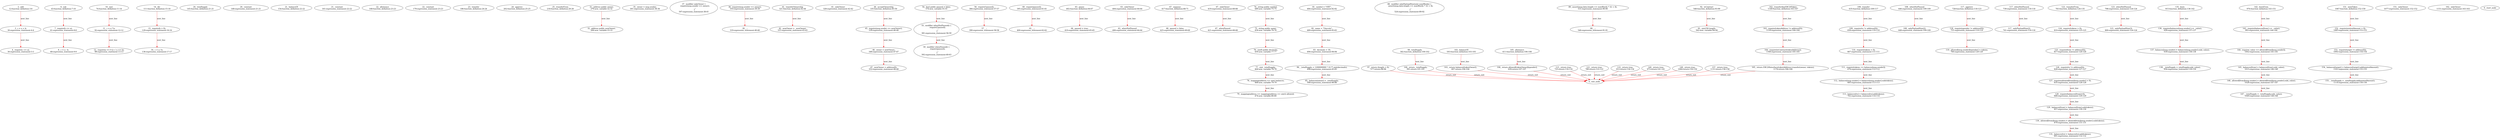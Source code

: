 digraph  {
12 [label="2_ add\n12-function_definition-3-6", type_label=function_definition];
30 [label="3_ c = a + b;\n30-expression_statement-4-4", type_label=expression_statement];
36 [label="4_ require(c >= a);\n36-expression_statement-5-5", type_label=expression_statement];
43 [label="6_ sub\n43-function_definition-7-10", type_label=function_definition];
61 [label="7_ require(b <= a);\n61-expression_statement-8-8", type_label=expression_statement];
68 [label="8_ c = a - b;\n68-expression_statement-9-9", type_label=expression_statement];
74 [label="10_ mul\n74-function_definition-11-14", type_label=function_definition];
92 [label="11_ c = a * b;\n92-expression_statement-12-12", type_label=expression_statement];
98 [label="12_ require(a == 0 || c / a == b);\n98-expression_statement-13-13", type_label=expression_statement];
111 [label="14_ div\n111-function_definition-15-18", type_label=function_definition];
129 [label="15_ require(b > 0);\n129-expression_statement-16-16", type_label=expression_statement];
136 [label="16_ c = a / b;\n136-expression_statement-17-17", type_label=expression_statement];
145 [label="20_ totalSupply\n145-function_definition-21-21", type_label=function_definition];
148 [label="20_ constant\n148-expression_statement-21-21", type_label=expression_statement];
154 [label="21_ balanceOf\n154-function_definition-22-22", type_label=function_definition];
161 [label="21_ constant\n161-expression_statement-22-22", type_label=expression_statement];
168 [label="22_ allowance\n168-function_definition-23-23", type_label=function_definition];
179 [label="22_ constant\n179-expression_statement-23-23", type_label=expression_statement];
186 [label="23_ transfer\n186-function_definition-24-24", type_label=function_definition];
202 [label="24_ approve\n202-function_definition-25-25", type_label=function_definition];
218 [label="25_ transferFrom\n218-function_definition-26-26", type_label=function_definition];
279 [label="31_ address public owner;\n279-new_variable-32-32", type_label=new_variable];
284 [label="32_ address public newOwner;\n284-new_variable-33-33", type_label=new_variable];
301 [label="35_ owner = msg.sender;\n301-expression_statement-36-36", type_label=expression_statement];
307 [label="37_ modifier onlyOwner {\n    require(msg.sender == owner);\n    _;\n  }\n307-expression_statement-38-41", type_label=expression_statement];
310 [label="38_ require(msg.sender == owner);\n310-expression_statement-39-39", type_label=expression_statement];
319 [label="39_ _;\n319-expression_statement-40-40", type_label=expression_statement];
321 [label="41_ transferOwnership\n321-function_definition-42-44", type_label=function_definition];
328 [label="41_ onlyOwner\n328-expression_statement-42-42", type_label=expression_statement];
331 [label="42_ newOwner = _newOwner;\n331-expression_statement-43-43", type_label=expression_statement];
335 [label="44_ acceptOwnership\n335-function_definition-45-50", type_label=function_definition];
339 [label="45_ require(msg.sender == newOwner);\n339-expression_statement-46-46", type_label=expression_statement];
348 [label="46_ owner = newOwner;\n348-expression_statement-47-47", type_label=expression_statement];
352 [label="47_ newOwner = address(0);\n352-expression_statement-48-48", type_label=expression_statement];
374 [label="54_ bool public paused = false;\n374-new_variable-55-55", type_label=new_variable];
381 [label="55_ modifier whenNotPaused() {\n    require(!paused);\n    _;\n  }\n381-expression_statement-56-59", type_label=expression_statement];
384 [label="56_ require(!paused);\n384-expression_statement-57-57", type_label=expression_statement];
390 [label="57_ _;\n390-expression_statement-58-58", type_label=expression_statement];
392 [label="59_ modifier whenPaused() {\n    require(paused);\n    _;\n  }\n392-expression_statement-60-63", type_label=expression_statement];
395 [label="60_ require(paused);\n395-expression_statement-61-61", type_label=expression_statement];
400 [label="61_ _;\n400-expression_statement-62-62", type_label=expression_statement];
402 [label="63_ pause\n402-function_definition-64-67", type_label=function_definition];
404 [label="63_ onlyOwner\n404-expression_statement-64-64", type_label=expression_statement];
406 [label="63_ whenNotPaused\n406-expression_statement-64-64", type_label=expression_statement];
410 [label="64_ paused = true;\n410-expression_statement-65-65", type_label=expression_statement];
417 [label="67_ unpause\n417-function_definition-68-71", type_label=function_definition];
419 [label="67_ onlyOwner\n419-expression_statement-68-68", type_label=expression_statement];
421 [label="67_ whenPaused\n421-expression_statement-68-68", type_label=expression_statement];
425 [label="68_ paused = false;\n425-expression_statement-69-69", type_label=expression_statement];
449 [label="74_ string public symbol;\n449-new_variable-75-75", type_label=new_variable];
454 [label="75_ string public name;\n454-new_variable-76-76", type_label=new_variable];
459 [label="76_ uint8 public decimals;\n459-new_variable-77-77", type_label=new_variable];
464 [label="77_ uint _totalSupply;\n464-new_variable-78-78", type_label=new_variable];
468 [label="78_ mapping(address => uint) balances;\n468-new_variable-79-79", type_label=new_variable];
474 [label="79_ mapping(address => mapping(address => uint)) allowed;\n474-new_variable-80-80", type_label=new_variable];
484 [label="81_ symbol = \"OXY\";\n484-expression_statement-82-82", type_label=expression_statement];
489 [label="82_ name = \"Oxycoin\";\n489-expression_statement-83-83", type_label=expression_statement];
494 [label="83_ decimals = 18;\n494-expression_statement-84-84", type_label=expression_statement];
498 [label="84_ _totalSupply = 1200000000 * 10 ** uint(decimals);\n498-expression_statement-85-85", type_label=expression_statement];
508 [label="85_ balances[owner] = _totalSupply;\n508-expression_statement-86-86", type_label=expression_statement];
524 [label="88_ modifier onlyPayloadSize(uint numWords) {\n    assert(msg.data.length >= numWords * 32 + 4);\n    _;\n  }\n524-expression_statement-89-92", type_label=expression_statement];
531 [label="89_ assert(msg.data.length >= numWords * 32 + 4);\n531-expression_statement-90-90", type_label=expression_statement];
546 [label="90_ _;\n546-expression_statement-91-91", type_label=expression_statement];
548 [label="92_ isContract\n548-function_definition-93-99", type_label=function_definition];
562 [label="93_ uint256 length;\n562-new_variable-94-94", type_label=new_variable];
577 [label="97_ return (length > 0);\n577-return-98-98", type_label=return];
582 [label="99_ totalSupply\n582-function_definition-100-102", type_label=function_definition];
591 [label="100_ return _totalSupply;\n591-return-101-101", type_label=return];
593 [label="102_ balanceOf\n593-function_definition-103-105", type_label=function_definition];
607 [label="103_ return balances[tokenOwner];\n607-return-104-104", type_label=return];
611 [label="105_ allowance\n611-function_definition-106-108", type_label=function_definition];
629 [label="106_ return allowed[tokenOwner][spender];\n629-return-107-107", type_label=return];
635 [label="108_ transfer\n635-function_definition-109-117", type_label=function_definition];
646 [label="108_ whenNotPaused\n646-expression_statement-109-109", type_label=expression_statement];
648 [label="108_ onlyPayloadSize(2)\n648-expression_statement-109-109", type_label=expression_statement];
658 [label="109_ require(to != address(0));\n658-expression_statement-110-110", type_label=expression_statement];
667 [label="110_ require(tokens > 0);\n667-expression_statement-111-111", type_label=expression_statement];
674 [label="111_ require(tokens <= balances[msg.sender]);\n674-expression_statement-112-112", type_label=expression_statement];
685 [label="112_ balances[msg.sender] = balances[msg.sender].sub(tokens);\n685-expression_statement-113-113", type_label=expression_statement];
702 [label="113_ balances[to] = balances[to].add(tokens);\n702-expression_statement-114-114", type_label=expression_statement];
725 [label="115_ return true;\n725-return-116-116", type_label=return];
728 [label="117_ approve\n728-function_definition-118-123", type_label=function_definition];
739 [label="117_ whenNotPaused\n739-expression_statement-118-118", type_label=expression_statement];
741 [label="117_ onlyPayloadSize(2)\n741-expression_statement-118-118", type_label=expression_statement];
751 [label="118_ require(spender != address(0));\n751-expression_statement-119-119", type_label=expression_statement];
760 [label="119_ allowed[msg.sender][spender] = tokens;\n760-expression_statement-120-120", type_label=expression_statement];
780 [label="121_ return true;\n780-return-122-122", type_label=return];
783 [label="123_ transferFrom\n783-function_definition-124-135", type_label=function_definition];
798 [label="123_ whenNotPaused\n798-expression_statement-124-124", type_label=expression_statement];
800 [label="123_ onlyPayloadSize(3)\n800-expression_statement-124-124", type_label=expression_statement];
810 [label="124_ require(tokens > 0);\n810-expression_statement-125-125", type_label=expression_statement];
817 [label="125_ require(from != address(0));\n817-expression_statement-126-126", type_label=expression_statement];
826 [label="126_ require(to != address(0));\n826-expression_statement-127-127", type_label=expression_statement];
835 [label="127_ require(allowed[from][msg.sender] > 0);\n835-expression_statement-128-128", type_label=expression_statement];
848 [label="128_ require(balances[from]>0);\n848-expression_statement-129-129", type_label=expression_statement];
857 [label="129_ balances[from] = balances[from].sub(tokens);\n857-expression_statement-130-130", type_label=expression_statement];
870 [label="130_ allowed[from][msg.sender] = allowed[from][msg.sender].sub(tokens);\n870-expression_statement-131-131", type_label=expression_statement];
891 [label="131_ balances[to] = balances[to].add(tokens);\n891-expression_statement-132-132", type_label=expression_statement];
912 [label="133_ return true;\n912-return-134-134", type_label=return];
915 [label="135_ burn\n915-function_definition-136-142", type_label=function_definition];
928 [label="136_ require(balances[msg.sender] >= _value);\n928-expression_statement-137-137", type_label=expression_statement];
939 [label="137_ balances[msg.sender] = balances[msg.sender].sub(_value);\n939-expression_statement-138-138", type_label=expression_statement];
956 [label="138_ _totalSupply =_totalSupply.sub(_value);\n956-expression_statement-139-139", type_label=expression_statement];
973 [label="140_ return true;\n973-return-141-141", type_label=return];
976 [label="142_ burnFrom\n976-function_definition-143-151", type_label=function_definition];
993 [label="143_ require(balances[from] >= _value);\n993-expression_statement-144-144", type_label=expression_statement];
1002 [label="144_ require(_value <= allowed[from][msg.sender]);\n1002-expression_statement-145-145", type_label=expression_statement];
1015 [label="145_ balances[from] = balances[from].sub(_value);\n1015-expression_statement-146-146", type_label=expression_statement];
1028 [label="146_ allowed[from][msg.sender] = allowed[from][msg.sender].sub(_value);\n1028-expression_statement-147-147", type_label=expression_statement];
1049 [label="147_ _totalSupply = _totalSupply.sub(_value);\n1049-expression_statement-148-148", type_label=expression_statement];
1064 [label="149_ return true;\n1064-return-150-150", type_label=return];
1067 [label="151_ mintToken\n1067-function_definition-152-159", type_label=function_definition];
1077 [label="151_ onlyOwner\n1077-expression_statement-152-152", type_label=expression_statement];
1085 [label="152_ require(mintedAmount > 0);\n1085-expression_statement-153-153", type_label=expression_statement];
1092 [label="153_ require(target != address(0));\n1092-expression_statement-154-154", type_label=expression_statement];
1101 [label="154_ balances[target] = balances[target].add(mintedAmount);\n1101-expression_statement-155-155", type_label=expression_statement];
1114 [label="155_ _totalSupply = _totalSupply.add(mintedAmount);\n1114-expression_statement-156-156", type_label=expression_statement];
1131 [label="157_ return true;\n1131-return-158-158", type_label=return];
1140 [label="162_ transferAnyERC20Token\n1140-function_definition-163-167", type_label=function_definition];
1151 [label="162_ onlyOwner\n1151-expression_statement-163-163", type_label=expression_statement];
1159 [label="163_ require(tokenAddress != address(0));\n1159-expression_statement-164-164", type_label=expression_statement];
1168 [label="164_ require(isContract(tokenAddress));\n1168-expression_statement-165-165", type_label=expression_statement];
1176 [label="165_ return ERC20Interface(tokenAddress).transfer(owner, tokens);\n1176-return-166-166", type_label=return];
1 [label="0_ start_node", type_label=start];
2 [label="0_ exit_node", type_label=exit];
12 -> 30  [color=red, controlflow_type=next_line, edge_type=CFG_edge, key=0, label=next_line];
30 -> 36  [color=red, controlflow_type=next_line, edge_type=CFG_edge, key=0, label=next_line];
43 -> 61  [color=red, controlflow_type=next_line, edge_type=CFG_edge, key=0, label=next_line];
61 -> 68  [color=red, controlflow_type=next_line, edge_type=CFG_edge, key=0, label=next_line];
74 -> 92  [color=red, controlflow_type=next_line, edge_type=CFG_edge, key=0, label=next_line];
92 -> 98  [color=red, controlflow_type=next_line, edge_type=CFG_edge, key=0, label=next_line];
111 -> 129  [color=red, controlflow_type=next_line, edge_type=CFG_edge, key=0, label=next_line];
129 -> 136  [color=red, controlflow_type=next_line, edge_type=CFG_edge, key=0, label=next_line];
279 -> 284  [color=red, controlflow_type=next_line, edge_type=CFG_edge, key=0, label=next_line];
310 -> 319  [color=red, controlflow_type=next_line, edge_type=CFG_edge, key=0, label=next_line];
321 -> 331  [color=red, controlflow_type=next_line, edge_type=CFG_edge, key=0, label=next_line];
335 -> 339  [color=red, controlflow_type=next_line, edge_type=CFG_edge, key=0, label=next_line];
339 -> 348  [color=red, controlflow_type=next_line, edge_type=CFG_edge, key=0, label=next_line];
348 -> 352  [color=red, controlflow_type=next_line, edge_type=CFG_edge, key=0, label=next_line];
374 -> 381  [color=red, controlflow_type=next_line, edge_type=CFG_edge, key=0, label=next_line];
381 -> 392  [color=red, controlflow_type=next_line, edge_type=CFG_edge, key=0, label=next_line];
384 -> 390  [color=red, controlflow_type=next_line, edge_type=CFG_edge, key=0, label=next_line];
395 -> 400  [color=red, controlflow_type=next_line, edge_type=CFG_edge, key=0, label=next_line];
402 -> 410  [color=red, controlflow_type=next_line, edge_type=CFG_edge, key=0, label=next_line];
404 -> 406  [color=red, controlflow_type=next_line, edge_type=CFG_edge, key=0, label=next_line];
417 -> 425  [color=red, controlflow_type=next_line, edge_type=CFG_edge, key=0, label=next_line];
419 -> 421  [color=red, controlflow_type=next_line, edge_type=CFG_edge, key=0, label=next_line];
449 -> 454  [color=red, controlflow_type=next_line, edge_type=CFG_edge, key=0, label=next_line];
454 -> 459  [color=red, controlflow_type=next_line, edge_type=CFG_edge, key=0, label=next_line];
459 -> 464  [color=red, controlflow_type=next_line, edge_type=CFG_edge, key=0, label=next_line];
464 -> 468  [color=red, controlflow_type=next_line, edge_type=CFG_edge, key=0, label=next_line];
468 -> 474  [color=red, controlflow_type=next_line, edge_type=CFG_edge, key=0, label=next_line];
484 -> 489  [color=red, controlflow_type=next_line, edge_type=CFG_edge, key=0, label=next_line];
489 -> 494  [color=red, controlflow_type=next_line, edge_type=CFG_edge, key=0, label=next_line];
494 -> 498  [color=red, controlflow_type=next_line, edge_type=CFG_edge, key=0, label=next_line];
498 -> 508  [color=red, controlflow_type=next_line, edge_type=CFG_edge, key=0, label=next_line];
531 -> 546  [color=red, controlflow_type=next_line, edge_type=CFG_edge, key=0, label=next_line];
548 -> 562  [color=red, controlflow_type=next_line, edge_type=CFG_edge, key=0, label=next_line];
577 -> 2  [color=red, controlflow_type=return_exit, edge_type=CFG_edge, key=0, label=return_exit];
582 -> 591  [color=red, controlflow_type=next_line, edge_type=CFG_edge, key=0, label=next_line];
591 -> 2  [color=red, controlflow_type=return_exit, edge_type=CFG_edge, key=0, label=return_exit];
593 -> 607  [color=red, controlflow_type=next_line, edge_type=CFG_edge, key=0, label=next_line];
607 -> 2  [color=red, controlflow_type=return_exit, edge_type=CFG_edge, key=0, label=return_exit];
611 -> 629  [color=red, controlflow_type=next_line, edge_type=CFG_edge, key=0, label=next_line];
629 -> 2  [color=red, controlflow_type=return_exit, edge_type=CFG_edge, key=0, label=return_exit];
635 -> 658  [color=red, controlflow_type=next_line, edge_type=CFG_edge, key=0, label=next_line];
646 -> 648  [color=red, controlflow_type=next_line, edge_type=CFG_edge, key=0, label=next_line];
658 -> 667  [color=red, controlflow_type=next_line, edge_type=CFG_edge, key=0, label=next_line];
667 -> 674  [color=red, controlflow_type=next_line, edge_type=CFG_edge, key=0, label=next_line];
674 -> 685  [color=red, controlflow_type=next_line, edge_type=CFG_edge, key=0, label=next_line];
685 -> 702  [color=red, controlflow_type=next_line, edge_type=CFG_edge, key=0, label=next_line];
725 -> 2  [color=red, controlflow_type=return_exit, edge_type=CFG_edge, key=0, label=return_exit];
728 -> 751  [color=red, controlflow_type=next_line, edge_type=CFG_edge, key=0, label=next_line];
739 -> 741  [color=red, controlflow_type=next_line, edge_type=CFG_edge, key=0, label=next_line];
751 -> 760  [color=red, controlflow_type=next_line, edge_type=CFG_edge, key=0, label=next_line];
780 -> 2  [color=red, controlflow_type=return_exit, edge_type=CFG_edge, key=0, label=return_exit];
783 -> 810  [color=red, controlflow_type=next_line, edge_type=CFG_edge, key=0, label=next_line];
798 -> 800  [color=red, controlflow_type=next_line, edge_type=CFG_edge, key=0, label=next_line];
810 -> 817  [color=red, controlflow_type=next_line, edge_type=CFG_edge, key=0, label=next_line];
817 -> 826  [color=red, controlflow_type=next_line, edge_type=CFG_edge, key=0, label=next_line];
826 -> 835  [color=red, controlflow_type=next_line, edge_type=CFG_edge, key=0, label=next_line];
835 -> 848  [color=red, controlflow_type=next_line, edge_type=CFG_edge, key=0, label=next_line];
848 -> 857  [color=red, controlflow_type=next_line, edge_type=CFG_edge, key=0, label=next_line];
857 -> 870  [color=red, controlflow_type=next_line, edge_type=CFG_edge, key=0, label=next_line];
870 -> 891  [color=red, controlflow_type=next_line, edge_type=CFG_edge, key=0, label=next_line];
912 -> 2  [color=red, controlflow_type=return_exit, edge_type=CFG_edge, key=0, label=return_exit];
915 -> 928  [color=red, controlflow_type=next_line, edge_type=CFG_edge, key=0, label=next_line];
928 -> 939  [color=red, controlflow_type=next_line, edge_type=CFG_edge, key=0, label=next_line];
939 -> 956  [color=red, controlflow_type=next_line, edge_type=CFG_edge, key=0, label=next_line];
973 -> 2  [color=red, controlflow_type=return_exit, edge_type=CFG_edge, key=0, label=return_exit];
976 -> 993  [color=red, controlflow_type=next_line, edge_type=CFG_edge, key=0, label=next_line];
993 -> 1002  [color=red, controlflow_type=next_line, edge_type=CFG_edge, key=0, label=next_line];
1002 -> 1015  [color=red, controlflow_type=next_line, edge_type=CFG_edge, key=0, label=next_line];
1015 -> 1028  [color=red, controlflow_type=next_line, edge_type=CFG_edge, key=0, label=next_line];
1028 -> 1049  [color=red, controlflow_type=next_line, edge_type=CFG_edge, key=0, label=next_line];
1064 -> 2  [color=red, controlflow_type=return_exit, edge_type=CFG_edge, key=0, label=return_exit];
1067 -> 1085  [color=red, controlflow_type=next_line, edge_type=CFG_edge, key=0, label=next_line];
1085 -> 1092  [color=red, controlflow_type=next_line, edge_type=CFG_edge, key=0, label=next_line];
1092 -> 1101  [color=red, controlflow_type=next_line, edge_type=CFG_edge, key=0, label=next_line];
1101 -> 1114  [color=red, controlflow_type=next_line, edge_type=CFG_edge, key=0, label=next_line];
1131 -> 2  [color=red, controlflow_type=return_exit, edge_type=CFG_edge, key=0, label=return_exit];
1140 -> 1159  [color=red, controlflow_type=next_line, edge_type=CFG_edge, key=0, label=next_line];
1159 -> 1168  [color=red, controlflow_type=next_line, edge_type=CFG_edge, key=0, label=next_line];
1168 -> 1176  [color=red, controlflow_type=next_line, edge_type=CFG_edge, key=0, label=next_line];
1176 -> 2  [color=red, controlflow_type=return_exit, edge_type=CFG_edge, key=0, label=return_exit];
}
